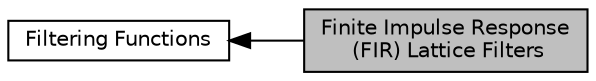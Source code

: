 digraph "Finite Impulse Response (FIR) Lattice Filters"
{
  edge [fontname="Helvetica",fontsize="10",labelfontname="Helvetica",labelfontsize="10"];
  node [fontname="Helvetica",fontsize="10",shape=record];
  rankdir=LR;
  Node1 [label="Filtering Functions",height=0.2,width=0.4,color="black", fillcolor="white", style="filled",URL="$group__group_filters.html"];
  Node0 [label="Finite Impulse Response\l (FIR) Lattice Filters",height=0.2,width=0.4,color="black", fillcolor="grey75", style="filled", fontcolor="black"];
  Node1->Node0 [shape=plaintext, dir="back", style="solid"];
}
